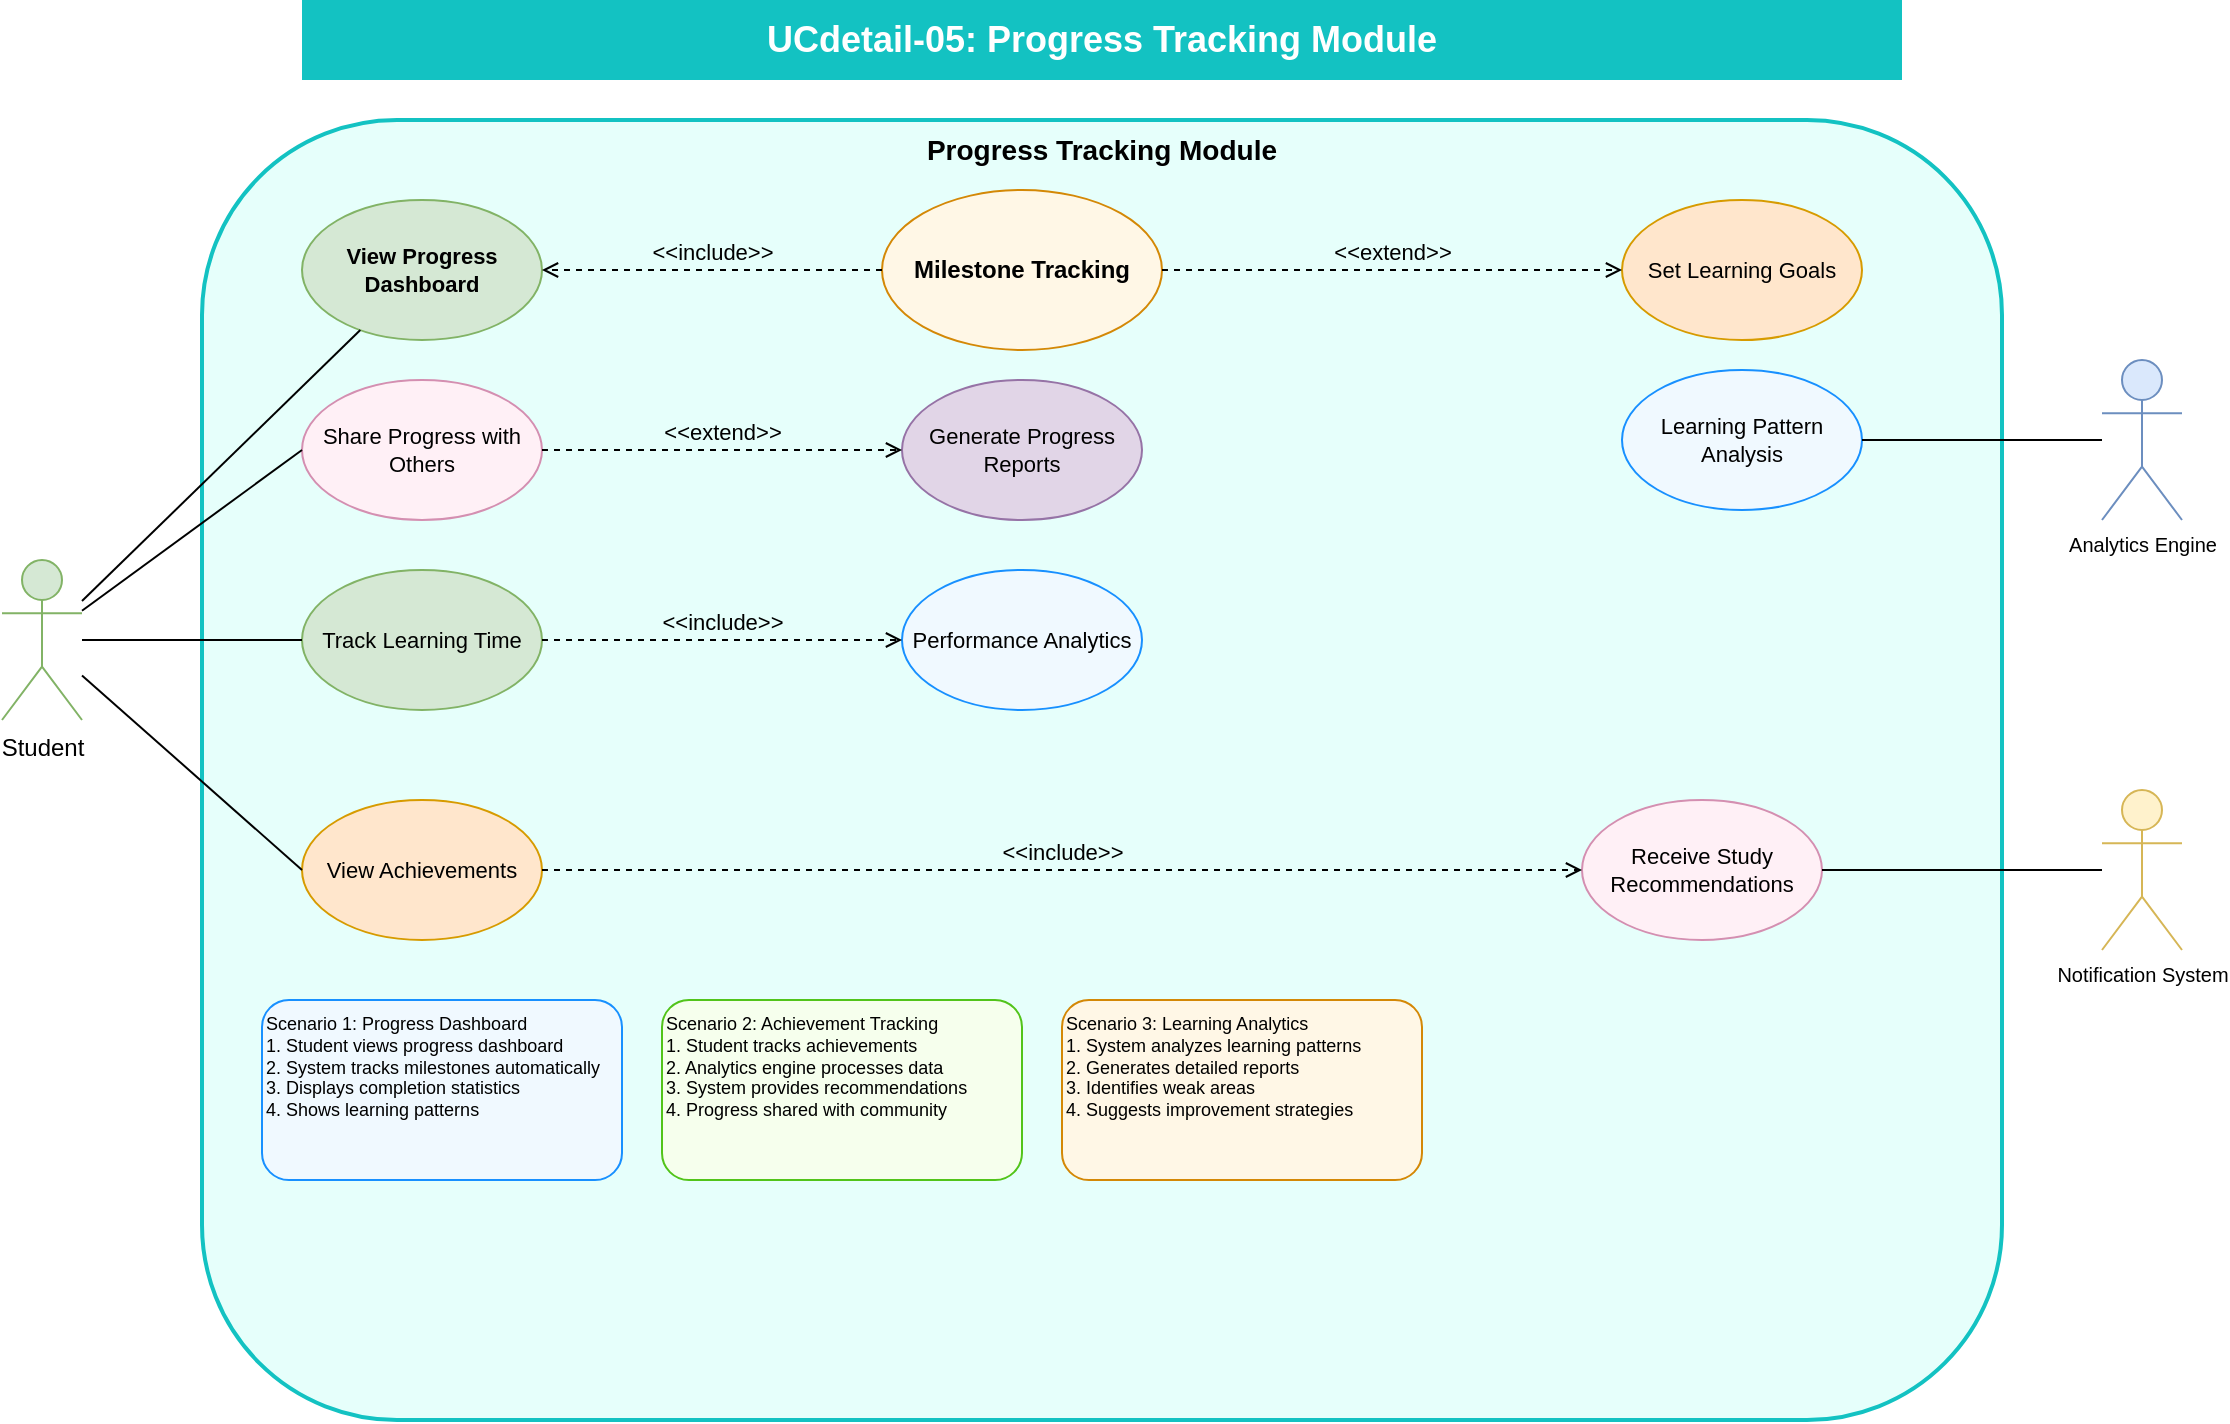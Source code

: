 <mxfile>
    <diagram name="UCdetail-05: Progress Tracking Module" id="ucdetail-05">
        <mxGraphModel dx="617" dy="712" grid="1" gridSize="10" guides="1" tooltips="1" connect="1" arrows="1" fold="1" page="1" pageScale="1" pageWidth="1200" pageHeight="800" math="0" shadow="0">
            <root>
                <mxCell id="0"/>
                <mxCell id="1" parent="0"/>
                <mxCell id="title" value="UCdetail-05: Progress Tracking Module" style="text;html=1;align=center;verticalAlign=middle;whiteSpace=wrap;rounded=0;fontSize=18;fontStyle=1;fillColor=#13c2c2;fontColor=#ffffff" parent="1" vertex="1">
                    <mxGeometry x="200" y="20" width="800" height="40" as="geometry"/>
                </mxCell>
                <mxCell id="system-boundary" value="Progress Tracking Module" style="rounded=1;whiteSpace=wrap;html=1;fontSize=14;fontStyle=1;fillColor=#e6fffb;strokeColor=#13c2c2;strokeWidth=2;verticalAlign=top" parent="1" vertex="1">
                    <mxGeometry x="150" y="80" width="900" height="650" as="geometry"/>
                </mxCell>
                <mxCell id="student" value="Student" style="shape=umlActor;verticalLabelPosition=bottom;verticalAlign=top;html=1;outlineConnect=0;fontSize=12;fillColor=#d5e8d4;strokeColor=#82b366" parent="1" vertex="1">
                    <mxGeometry x="50" y="300" width="40" height="80" as="geometry"/>
                </mxCell>
                <mxCell id="analytics-engine" value="Analytics Engine" style="shape=umlActor;verticalLabelPosition=bottom;verticalAlign=top;html=1;outlineConnect=0;fontSize=10;fillColor=#dae8fc;strokeColor=#6c8ebf" parent="1" vertex="1">
                    <mxGeometry x="1100" y="200" width="40" height="80" as="geometry"/>
                </mxCell>
                <mxCell id="notification-system" value="Notification System" style="shape=umlActor;verticalLabelPosition=bottom;verticalAlign=top;html=1;outlineConnect=0;fontSize=10;fillColor=#fff2cc;strokeColor=#d6b656" parent="1" vertex="1">
                    <mxGeometry x="1100" y="415" width="40" height="80" as="geometry"/>
                </mxCell>
                <mxCell id="view-dashboard" value="View Progress Dashboard" style="ellipse;whiteSpace=wrap;html=1;fontSize=11;fillColor=#d5e8d4;strokeColor=#82b366;fontStyle=1" parent="1" vertex="1">
                    <mxGeometry x="200" y="120" width="120" height="70" as="geometry"/>
                </mxCell>
                <mxCell id="track-learning-time" value="Track Learning Time" style="ellipse;whiteSpace=wrap;html=1;fontSize=11;fillColor=#d5e8d4;strokeColor=#82b366" parent="1" vertex="1">
                    <mxGeometry x="200" y="305" width="120" height="70" as="geometry"/>
                </mxCell>
                <mxCell id="view-achievements" value="View Achievements" style="ellipse;whiteSpace=wrap;html=1;fontSize=11;fillColor=#ffe6cc;strokeColor=#d79b00" parent="1" vertex="1">
                    <mxGeometry x="200" y="420" width="120" height="70" as="geometry"/>
                </mxCell>
                <mxCell id="set-goals" value="Set Learning Goals" style="ellipse;whiteSpace=wrap;html=1;fontSize=11;fillColor=#ffe6cc;strokeColor=#d79b00" parent="1" vertex="1">
                    <mxGeometry x="860" y="120" width="120" height="70" as="geometry"/>
                </mxCell>
                <mxCell id="performance-analytics" value="Performance Analytics" style="ellipse;whiteSpace=wrap;html=1;fontSize=11;fillColor=#f0f9ff;strokeColor=#1890ff" parent="1" vertex="1">
                    <mxGeometry x="500" y="305" width="120" height="70" as="geometry"/>
                </mxCell>
                <mxCell id="learning-patterns" value="Learning Pattern Analysis" style="ellipse;whiteSpace=wrap;html=1;fontSize=11;fillColor=#f0f9ff;strokeColor=#1890ff" parent="1" vertex="1">
                    <mxGeometry x="860" y="205" width="120" height="70" as="geometry"/>
                </mxCell>
                <mxCell id="progress-reports" value="Generate Progress Reports" style="ellipse;whiteSpace=wrap;html=1;fontSize=11;fillColor=#e1d5e7;strokeColor=#9673a6" parent="1" vertex="1">
                    <mxGeometry x="500" y="210" width="120" height="70" as="geometry"/>
                </mxCell>
                <mxCell id="milestone-tracking" value="Milestone Tracking" style="ellipse;whiteSpace=wrap;html=1;fontSize=12;fillColor=#fff7e6;strokeColor=#d48806;fontStyle=1" parent="1" vertex="1">
                    <mxGeometry x="490" y="115" width="140" height="80" as="geometry"/>
                </mxCell>
                <mxCell id="receive-recommendations" value="Receive Study Recommendations" style="ellipse;whiteSpace=wrap;html=1;fontSize=11;fillColor=#fff0f6;strokeColor=#d48fb1" parent="1" vertex="1">
                    <mxGeometry x="840" y="420" width="120" height="70" as="geometry"/>
                </mxCell>
                <mxCell id="student-dashboard" value="" style="endArrow=none;html=1;rounded=0;fontSize=12;startSize=8;endSize=8;" parent="1" source="student" target="view-dashboard" edge="1">
                    <mxGeometry width="50" height="50" relative="1" as="geometry">
                        <mxPoint x="90" y="324" as="sourcePoint"/>
                        <mxPoint x="200" y="155" as="targetPoint"/>
                    </mxGeometry>
                </mxCell>
                <mxCell id="student-track" value="" style="endArrow=none;html=1;rounded=0;fontSize=12;startSize=8;endSize=8;exitX=1;exitY=0.5;" parent="1" source="student" target="track-learning-time" edge="1">
                    <mxGeometry width="50" height="50" relative="1" as="geometry">
                        <mxPoint x="90" y="340" as="sourcePoint"/>
                        <mxPoint x="360" y="155" as="targetPoint"/>
                    </mxGeometry>
                </mxCell>
                <mxCell id="scenario-dashboard" value="Scenario 1: Progress Dashboard&#xa;1. Student views progress dashboard&#xa;2. System tracks milestones automatically&#xa;3. Displays completion statistics&#xa;4. Shows learning patterns" style="rounded=1;whiteSpace=wrap;html=1;fontSize=9;align=left;verticalAlign=top;fillColor=#f0f9ff;strokeColor=#1890ff" parent="1" vertex="1">
                    <mxGeometry x="180" y="520" width="180" height="90" as="geometry"/>
                </mxCell>
                <mxCell id="scenario-achievements" value="Scenario 2: Achievement Tracking&#xa;1. Student tracks achievements&#xa;2. Analytics engine processes data&#xa;3. System provides recommendations&#xa;4. Progress shared with community" style="rounded=1;whiteSpace=wrap;html=1;fontSize=9;align=left;verticalAlign=top;fillColor=#f6ffed;strokeColor=#52c41a" parent="1" vertex="1">
                    <mxGeometry x="380" y="520" width="180" height="90" as="geometry"/>
                </mxCell>
                <mxCell id="scenario-analytics" value="Scenario 3: Learning Analytics&#xa;1. System analyzes learning patterns&#xa;2. Generates detailed reports&#xa;3. Identifies weak areas&#xa;4. Suggests improvement strategies" style="rounded=1;whiteSpace=wrap;html=1;fontSize=9;align=left;verticalAlign=top;fillColor=#fff7e6;strokeColor=#d48806" parent="1" vertex="1">
                    <mxGeometry x="580" y="520" width="180" height="90" as="geometry"/>
                </mxCell>
                <mxCell id="2" value="" style="endArrow=none;html=1;rounded=0;fontSize=12;startSize=8;endSize=8;exitX=0;exitY=0.5;entryX=1;entryY=0.5;entryDx=0;entryDy=0;" edge="1" parent="1" source="notification-system" target="receive-recommendations">
                    <mxGeometry width="50" height="50" relative="1" as="geometry">
                        <mxPoint x="1100" y="440" as="sourcePoint"/>
                        <mxPoint x="660" y="418" as="targetPoint"/>
                    </mxGeometry>
                </mxCell>
                <mxCell id="share-progress" value="Share Progress with Others" style="ellipse;whiteSpace=wrap;html=1;fontSize=11;fillColor=#fff0f6;strokeColor=#d48fb1" parent="1" vertex="1">
                    <mxGeometry x="200" y="210" width="120" height="70" as="geometry"/>
                </mxCell>
                <mxCell id="4" value="&amp;lt;&amp;lt;extend&amp;gt;&amp;gt;" style="html=1;verticalAlign=bottom;labelBackgroundColor=none;endArrow=open;endFill=0;dashed=1;exitX=1;exitY=0.5;exitDx=0;exitDy=0;entryX=0;entryY=0.5;entryDx=0;entryDy=0;" edge="1" parent="1" source="share-progress" target="progress-reports">
                    <mxGeometry width="160" relative="1" as="geometry">
                        <mxPoint x="740" y="420" as="sourcePoint"/>
                        <mxPoint x="900" y="420" as="targetPoint"/>
                    </mxGeometry>
                </mxCell>
                <mxCell id="5" value="&amp;lt;&amp;lt;include&amp;gt;&amp;gt;" style="html=1;verticalAlign=bottom;labelBackgroundColor=none;endArrow=open;endFill=0;dashed=1;entryX=1;entryY=0.5;entryDx=0;entryDy=0;exitX=0;exitY=0.5;exitDx=0;exitDy=0;" edge="1" parent="1" source="milestone-tracking" target="view-dashboard">
                    <mxGeometry width="160" relative="1" as="geometry">
                        <mxPoint x="140" y="420" as="sourcePoint"/>
                        <mxPoint x="300" y="420" as="targetPoint"/>
                    </mxGeometry>
                </mxCell>
                <mxCell id="6" value="&amp;lt;&amp;lt;extend&amp;gt;&amp;gt;" style="html=1;verticalAlign=bottom;labelBackgroundColor=none;endArrow=open;endFill=0;dashed=1;exitX=1;exitY=0.5;exitDx=0;exitDy=0;entryX=0;entryY=0.5;entryDx=0;entryDy=0;" edge="1" parent="1" source="milestone-tracking" target="set-goals">
                    <mxGeometry width="160" relative="1" as="geometry">
                        <mxPoint x="870" y="480" as="sourcePoint"/>
                        <mxPoint x="870" y="580" as="targetPoint"/>
                    </mxGeometry>
                </mxCell>
                <mxCell id="7" value="" style="endArrow=none;html=1;rounded=0;fontSize=12;startSize=8;endSize=8;entryX=1;entryY=0.5;entryDx=0;entryDy=0;" edge="1" parent="1" source="analytics-engine" target="learning-patterns">
                    <mxGeometry width="50" height="50" relative="1" as="geometry">
                        <mxPoint x="1110" y="450" as="sourcePoint"/>
                        <mxPoint x="970" y="450" as="targetPoint"/>
                    </mxGeometry>
                </mxCell>
                <mxCell id="8" value="" style="endArrow=none;html=1;rounded=0;fontSize=12;startSize=8;endSize=8;entryX=0;entryY=0.5;entryDx=0;entryDy=0;" edge="1" parent="1" source="student" target="view-achievements">
                    <mxGeometry width="50" height="50" relative="1" as="geometry">
                        <mxPoint x="100" y="334" as="sourcePoint"/>
                        <mxPoint x="240" y="195" as="targetPoint"/>
                    </mxGeometry>
                </mxCell>
                <mxCell id="9" value="&amp;lt;&amp;lt;include&amp;gt;&amp;gt;" style="html=1;verticalAlign=bottom;labelBackgroundColor=none;endArrow=open;endFill=0;dashed=1;exitX=1;exitY=0.5;exitDx=0;exitDy=0;entryX=0;entryY=0.5;entryDx=0;entryDy=0;" edge="1" parent="1" source="track-learning-time" target="performance-analytics">
                    <mxGeometry width="160" relative="1" as="geometry">
                        <mxPoint x="430" y="430" as="sourcePoint"/>
                        <mxPoint x="590" y="430" as="targetPoint"/>
                    </mxGeometry>
                </mxCell>
                <mxCell id="10" value="&amp;lt;&amp;lt;include&amp;gt;&amp;gt;" style="html=1;verticalAlign=bottom;labelBackgroundColor=none;endArrow=open;endFill=0;dashed=1;exitX=1;exitY=0.5;exitDx=0;exitDy=0;entryX=0;entryY=0.5;entryDx=0;entryDy=0;" edge="1" parent="1" source="view-achievements" target="receive-recommendations">
                    <mxGeometry width="160" relative="1" as="geometry">
                        <mxPoint x="330" y="350" as="sourcePoint"/>
                        <mxPoint x="510" y="350" as="targetPoint"/>
                    </mxGeometry>
                </mxCell>
                <mxCell id="11" value="" style="endArrow=none;html=1;rounded=0;fontSize=12;startSize=8;endSize=8;entryX=0;entryY=0.5;entryDx=0;entryDy=0;" edge="1" parent="1" source="student" target="share-progress">
                    <mxGeometry width="50" height="50" relative="1" as="geometry">
                        <mxPoint x="100" y="334" as="sourcePoint"/>
                        <mxPoint x="240" y="195" as="targetPoint"/>
                    </mxGeometry>
                </mxCell>
            </root>
        </mxGraphModel>
    </diagram>
</mxfile>